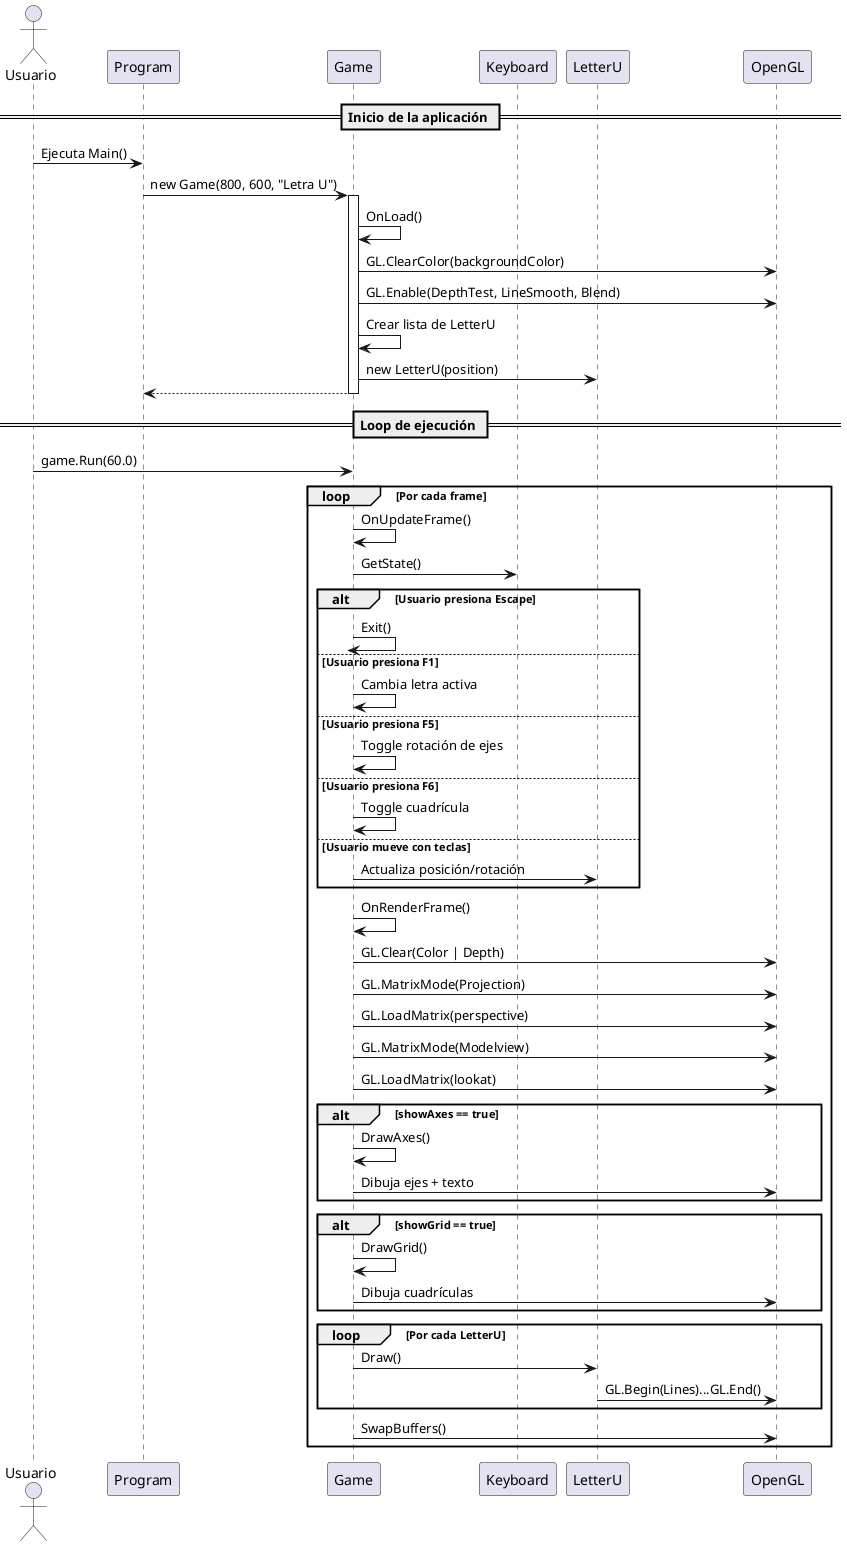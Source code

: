 @startuml
actor Usuario
participant Program
participant Game
participant Keyboard
participant LetterU
participant OpenGL

== Inicio de la aplicación ==
Usuario -> Program : Ejecuta Main()
Program -> Game : new Game(800, 600, "Letra U")
activate Game
Game -> Game : OnLoad()
Game -> OpenGL : GL.ClearColor(backgroundColor)
Game -> OpenGL : GL.Enable(DepthTest, LineSmooth, Blend)
Game -> Game : Crear lista de LetterU
Game -> LetterU : new LetterU(position)
return

== Loop de ejecución ==
Usuario -> Game : game.Run(60.0)

loop Por cada frame
    Game -> Game : OnUpdateFrame()
    Game -> Keyboard : GetState()
    alt Usuario presiona Escape
        Game -> Game : Exit()
        deactivate Game
    else Usuario presiona F1
        Game -> Game : Cambia letra activa
    else Usuario presiona F5
        Game -> Game : Toggle rotación de ejes
    else Usuario presiona F6
        Game -> Game : Toggle cuadrícula
    else Usuario mueve con teclas
        Game -> LetterU : Actualiza posición/rotación
    end

    Game -> Game : OnRenderFrame()
    Game -> OpenGL : GL.Clear(Color | Depth)
    Game -> OpenGL : GL.MatrixMode(Projection)
    Game -> OpenGL : GL.LoadMatrix(perspective)
    Game -> OpenGL : GL.MatrixMode(Modelview)
    Game -> OpenGL : GL.LoadMatrix(lookat)
    alt showAxes == true
        Game -> Game : DrawAxes()
        Game -> OpenGL : Dibuja ejes + texto
    end
    alt showGrid == true
        Game -> Game : DrawGrid()
        Game -> OpenGL : Dibuja cuadrículas
    end
    loop Por cada LetterU
        Game -> LetterU : Draw()
        LetterU -> OpenGL : GL.Begin(Lines)...GL.End()
    end
    Game -> OpenGL : SwapBuffers()
end

@enduml
